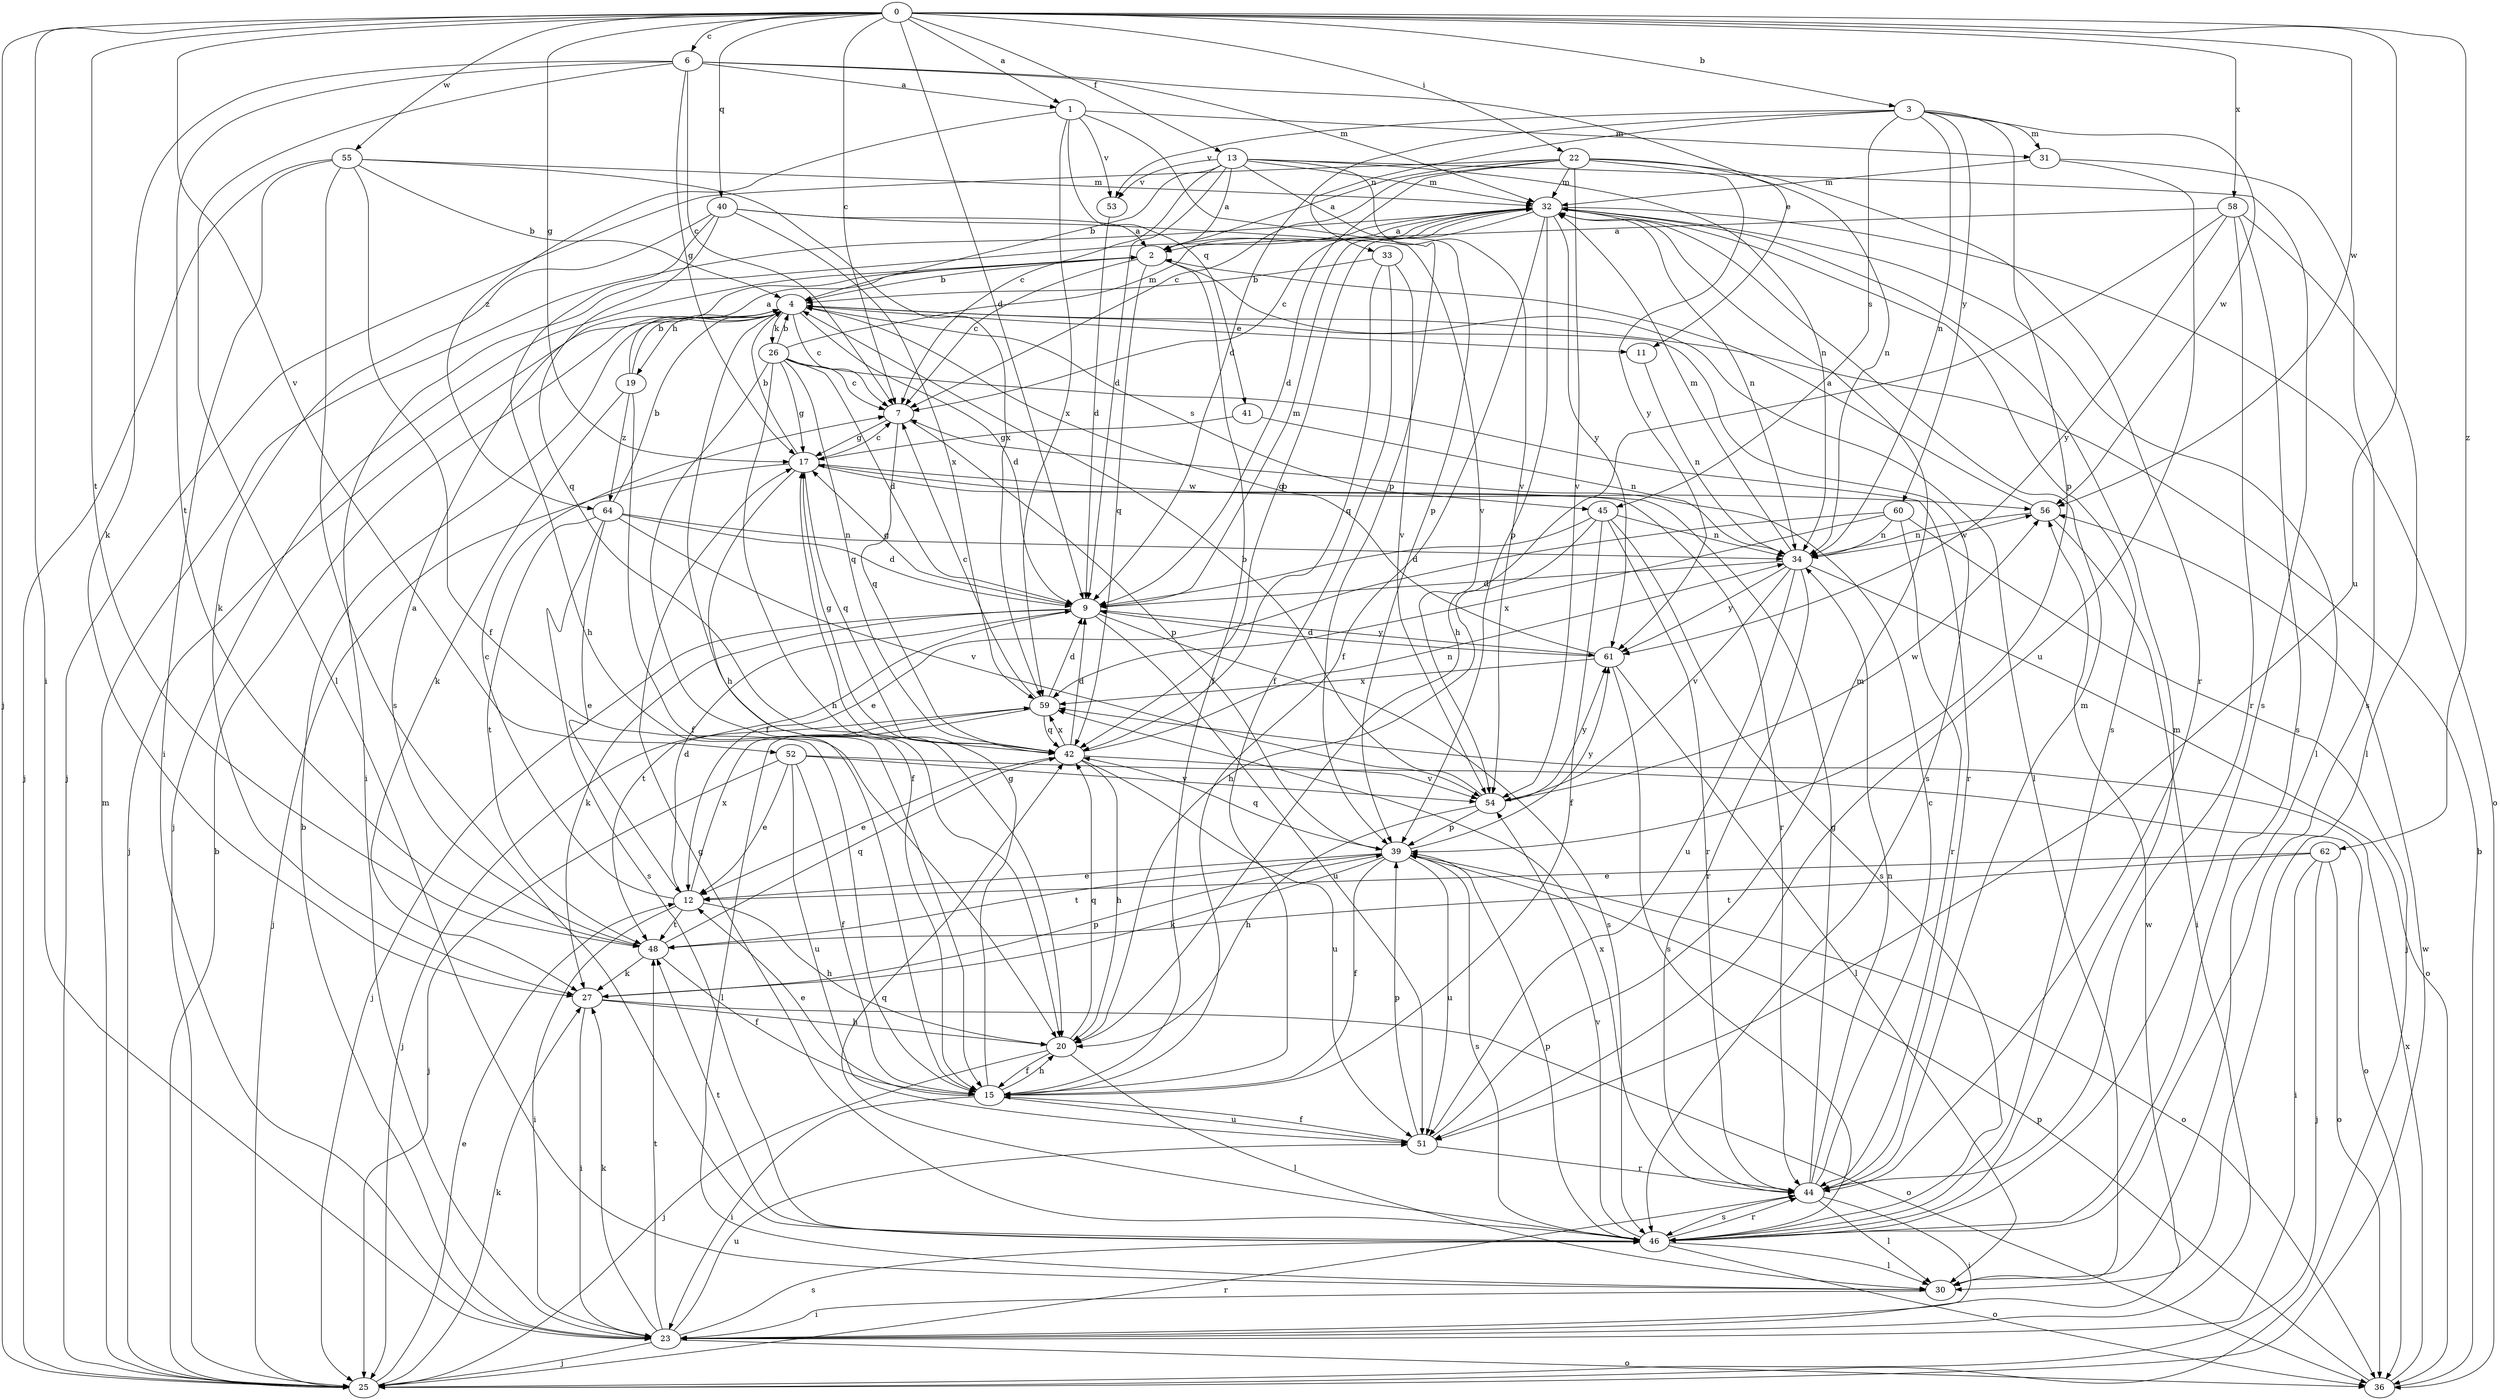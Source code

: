 strict digraph  {
0;
1;
2;
3;
4;
6;
7;
9;
11;
12;
13;
15;
17;
19;
20;
22;
23;
25;
26;
27;
30;
31;
32;
33;
34;
36;
39;
40;
41;
42;
44;
45;
46;
48;
51;
52;
53;
54;
55;
56;
58;
59;
60;
61;
62;
64;
0 -> 1  [label=a];
0 -> 3  [label=b];
0 -> 6  [label=c];
0 -> 7  [label=c];
0 -> 9  [label=d];
0 -> 13  [label=f];
0 -> 17  [label=g];
0 -> 22  [label=i];
0 -> 23  [label=i];
0 -> 25  [label=j];
0 -> 40  [label=q];
0 -> 48  [label=t];
0 -> 51  [label=u];
0 -> 52  [label=v];
0 -> 55  [label=w];
0 -> 56  [label=w];
0 -> 58  [label=x];
0 -> 62  [label=z];
1 -> 31  [label=m];
1 -> 39  [label=p];
1 -> 41  [label=q];
1 -> 53  [label=v];
1 -> 59  [label=x];
1 -> 64  [label=z];
2 -> 4  [label=b];
2 -> 7  [label=c];
2 -> 15  [label=f];
2 -> 25  [label=j];
2 -> 30  [label=l];
2 -> 42  [label=q];
3 -> 9  [label=d];
3 -> 31  [label=m];
3 -> 33  [label=n];
3 -> 34  [label=n];
3 -> 39  [label=p];
3 -> 45  [label=s];
3 -> 53  [label=v];
3 -> 56  [label=w];
3 -> 60  [label=y];
4 -> 7  [label=c];
4 -> 9  [label=d];
4 -> 11  [label=e];
4 -> 19  [label=h];
4 -> 20  [label=h];
4 -> 25  [label=j];
4 -> 26  [label=k];
4 -> 45  [label=s];
4 -> 46  [label=s];
6 -> 1  [label=a];
6 -> 7  [label=c];
6 -> 11  [label=e];
6 -> 17  [label=g];
6 -> 27  [label=k];
6 -> 30  [label=l];
6 -> 32  [label=m];
6 -> 48  [label=t];
7 -> 17  [label=g];
7 -> 39  [label=p];
7 -> 42  [label=q];
9 -> 17  [label=g];
9 -> 25  [label=j];
9 -> 27  [label=k];
9 -> 32  [label=m];
9 -> 46  [label=s];
9 -> 48  [label=t];
9 -> 51  [label=u];
9 -> 61  [label=y];
11 -> 34  [label=n];
12 -> 7  [label=c];
12 -> 9  [label=d];
12 -> 20  [label=h];
12 -> 23  [label=i];
12 -> 48  [label=t];
12 -> 59  [label=x];
13 -> 2  [label=a];
13 -> 4  [label=b];
13 -> 7  [label=c];
13 -> 9  [label=d];
13 -> 32  [label=m];
13 -> 34  [label=n];
13 -> 39  [label=p];
13 -> 46  [label=s];
13 -> 53  [label=v];
13 -> 54  [label=v];
15 -> 12  [label=e];
15 -> 17  [label=g];
15 -> 20  [label=h];
15 -> 23  [label=i];
15 -> 51  [label=u];
17 -> 4  [label=b];
17 -> 7  [label=c];
17 -> 15  [label=f];
17 -> 25  [label=j];
17 -> 42  [label=q];
17 -> 44  [label=r];
17 -> 56  [label=w];
19 -> 2  [label=a];
19 -> 4  [label=b];
19 -> 15  [label=f];
19 -> 27  [label=k];
19 -> 64  [label=z];
20 -> 15  [label=f];
20 -> 25  [label=j];
20 -> 30  [label=l];
20 -> 42  [label=q];
22 -> 2  [label=a];
22 -> 7  [label=c];
22 -> 9  [label=d];
22 -> 25  [label=j];
22 -> 32  [label=m];
22 -> 34  [label=n];
22 -> 44  [label=r];
22 -> 54  [label=v];
22 -> 61  [label=y];
23 -> 4  [label=b];
23 -> 25  [label=j];
23 -> 27  [label=k];
23 -> 36  [label=o];
23 -> 46  [label=s];
23 -> 48  [label=t];
23 -> 51  [label=u];
23 -> 56  [label=w];
25 -> 4  [label=b];
25 -> 12  [label=e];
25 -> 27  [label=k];
25 -> 32  [label=m];
25 -> 44  [label=r];
25 -> 56  [label=w];
26 -> 4  [label=b];
26 -> 7  [label=c];
26 -> 9  [label=d];
26 -> 15  [label=f];
26 -> 17  [label=g];
26 -> 20  [label=h];
26 -> 32  [label=m];
26 -> 42  [label=q];
26 -> 44  [label=r];
27 -> 20  [label=h];
27 -> 23  [label=i];
27 -> 36  [label=o];
27 -> 39  [label=p];
30 -> 23  [label=i];
31 -> 32  [label=m];
31 -> 46  [label=s];
31 -> 51  [label=u];
32 -> 2  [label=a];
32 -> 7  [label=c];
32 -> 15  [label=f];
32 -> 23  [label=i];
32 -> 30  [label=l];
32 -> 34  [label=n];
32 -> 36  [label=o];
32 -> 39  [label=p];
32 -> 42  [label=q];
32 -> 46  [label=s];
32 -> 61  [label=y];
33 -> 4  [label=b];
33 -> 15  [label=f];
33 -> 42  [label=q];
33 -> 54  [label=v];
34 -> 9  [label=d];
34 -> 32  [label=m];
34 -> 36  [label=o];
34 -> 44  [label=r];
34 -> 51  [label=u];
34 -> 54  [label=v];
34 -> 56  [label=w];
34 -> 61  [label=y];
36 -> 4  [label=b];
36 -> 39  [label=p];
36 -> 59  [label=x];
39 -> 12  [label=e];
39 -> 15  [label=f];
39 -> 27  [label=k];
39 -> 36  [label=o];
39 -> 42  [label=q];
39 -> 46  [label=s];
39 -> 48  [label=t];
39 -> 51  [label=u];
39 -> 61  [label=y];
40 -> 2  [label=a];
40 -> 20  [label=h];
40 -> 27  [label=k];
40 -> 42  [label=q];
40 -> 54  [label=v];
40 -> 59  [label=x];
41 -> 17  [label=g];
41 -> 34  [label=n];
42 -> 9  [label=d];
42 -> 12  [label=e];
42 -> 17  [label=g];
42 -> 20  [label=h];
42 -> 34  [label=n];
42 -> 51  [label=u];
42 -> 54  [label=v];
42 -> 59  [label=x];
44 -> 7  [label=c];
44 -> 17  [label=g];
44 -> 23  [label=i];
44 -> 30  [label=l];
44 -> 32  [label=m];
44 -> 34  [label=n];
44 -> 46  [label=s];
44 -> 59  [label=x];
45 -> 9  [label=d];
45 -> 15  [label=f];
45 -> 20  [label=h];
45 -> 34  [label=n];
45 -> 44  [label=r];
45 -> 46  [label=s];
46 -> 17  [label=g];
46 -> 30  [label=l];
46 -> 32  [label=m];
46 -> 36  [label=o];
46 -> 39  [label=p];
46 -> 42  [label=q];
46 -> 44  [label=r];
46 -> 48  [label=t];
46 -> 54  [label=v];
48 -> 2  [label=a];
48 -> 15  [label=f];
48 -> 27  [label=k];
48 -> 42  [label=q];
51 -> 15  [label=f];
51 -> 32  [label=m];
51 -> 39  [label=p];
51 -> 44  [label=r];
52 -> 12  [label=e];
52 -> 15  [label=f];
52 -> 25  [label=j];
52 -> 36  [label=o];
52 -> 51  [label=u];
52 -> 54  [label=v];
53 -> 9  [label=d];
54 -> 4  [label=b];
54 -> 20  [label=h];
54 -> 39  [label=p];
54 -> 56  [label=w];
54 -> 61  [label=y];
55 -> 4  [label=b];
55 -> 15  [label=f];
55 -> 23  [label=i];
55 -> 25  [label=j];
55 -> 32  [label=m];
55 -> 46  [label=s];
55 -> 59  [label=x];
56 -> 2  [label=a];
56 -> 23  [label=i];
56 -> 34  [label=n];
58 -> 2  [label=a];
58 -> 20  [label=h];
58 -> 30  [label=l];
58 -> 44  [label=r];
58 -> 46  [label=s];
58 -> 61  [label=y];
59 -> 7  [label=c];
59 -> 9  [label=d];
59 -> 25  [label=j];
59 -> 30  [label=l];
59 -> 42  [label=q];
60 -> 12  [label=e];
60 -> 25  [label=j];
60 -> 34  [label=n];
60 -> 44  [label=r];
60 -> 59  [label=x];
61 -> 4  [label=b];
61 -> 9  [label=d];
61 -> 30  [label=l];
61 -> 46  [label=s];
61 -> 59  [label=x];
62 -> 12  [label=e];
62 -> 23  [label=i];
62 -> 25  [label=j];
62 -> 36  [label=o];
62 -> 48  [label=t];
64 -> 4  [label=b];
64 -> 9  [label=d];
64 -> 12  [label=e];
64 -> 34  [label=n];
64 -> 46  [label=s];
64 -> 48  [label=t];
64 -> 54  [label=v];
}
